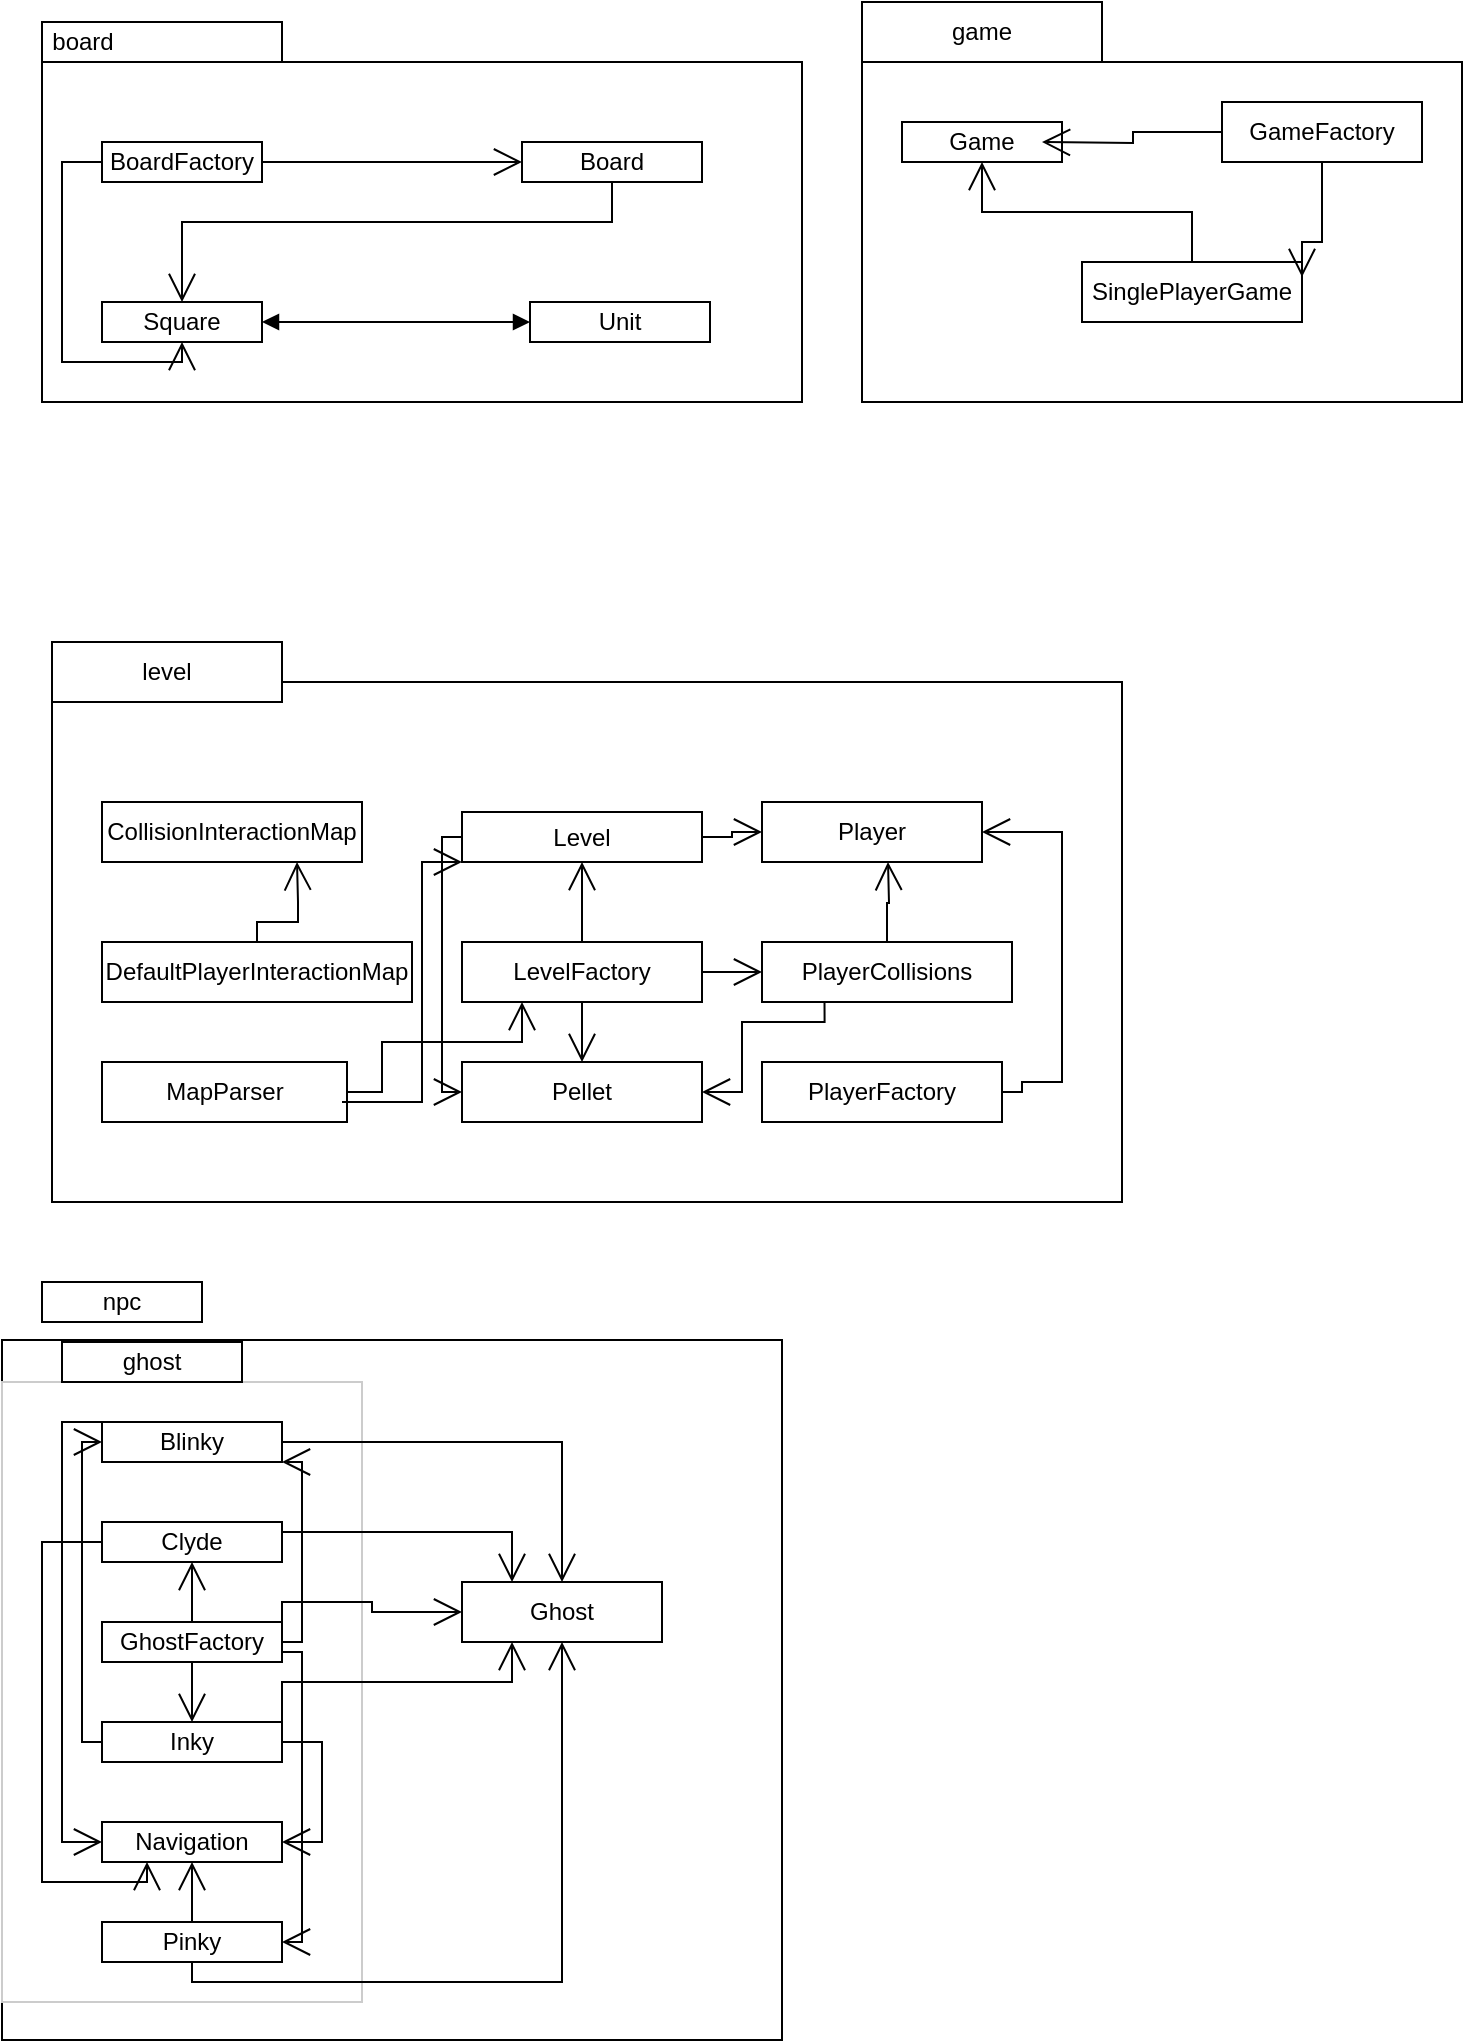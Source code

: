 <mxfile version="15.4.1" type="github">
  <diagram id="rdmNm7blJMBrnPc9yoXX" name="Page-1">
    <mxGraphModel dx="998" dy="845" grid="1" gridSize="10" guides="1" tooltips="1" connect="1" arrows="1" fold="1" page="1" pageScale="1" pageWidth="827" pageHeight="1169" math="0" shadow="0">
      <root>
        <mxCell id="0" />
        <mxCell id="1" parent="0" />
        <mxCell id="NA3H21Q3aeugYwYsM-4N-1" value="" style="rounded=0;whiteSpace=wrap;html=1;" vertex="1" parent="1">
          <mxGeometry x="80" y="180" width="380" height="170" as="geometry" />
        </mxCell>
        <mxCell id="NA3H21Q3aeugYwYsM-4N-2" value="" style="rounded=0;whiteSpace=wrap;html=1;" vertex="1" parent="1">
          <mxGeometry x="80" y="160" width="120" height="20" as="geometry" />
        </mxCell>
        <mxCell id="NA3H21Q3aeugYwYsM-4N-3" value="board" style="text;html=1;align=center;verticalAlign=middle;resizable=0;points=[];autosize=1;strokeColor=none;fillColor=none;" vertex="1" parent="1">
          <mxGeometry x="75" y="160" width="50" height="20" as="geometry" />
        </mxCell>
        <mxCell id="NA3H21Q3aeugYwYsM-4N-4" value="BoardFactory" style="rounded=0;whiteSpace=wrap;html=1;" vertex="1" parent="1">
          <mxGeometry x="110" y="220" width="80" height="20" as="geometry" />
        </mxCell>
        <mxCell id="NA3H21Q3aeugYwYsM-4N-5" value="Board" style="rounded=0;whiteSpace=wrap;html=1;" vertex="1" parent="1">
          <mxGeometry x="320" y="220" width="90" height="20" as="geometry" />
        </mxCell>
        <mxCell id="NA3H21Q3aeugYwYsM-4N-8" value="Square" style="rounded=0;whiteSpace=wrap;html=1;" vertex="1" parent="1">
          <mxGeometry x="110" y="300" width="80" height="20" as="geometry" />
        </mxCell>
        <mxCell id="NA3H21Q3aeugYwYsM-4N-10" value="" style="rounded=0;whiteSpace=wrap;html=1;" vertex="1" parent="1">
          <mxGeometry x="490" y="180" width="300" height="170" as="geometry" />
        </mxCell>
        <mxCell id="NA3H21Q3aeugYwYsM-4N-11" value="game" style="rounded=0;whiteSpace=wrap;html=1;" vertex="1" parent="1">
          <mxGeometry x="490" y="150" width="120" height="30" as="geometry" />
        </mxCell>
        <mxCell id="NA3H21Q3aeugYwYsM-4N-9" value="Unit" style="rounded=0;whiteSpace=wrap;html=1;" vertex="1" parent="1">
          <mxGeometry x="324" y="300" width="90" height="20" as="geometry" />
        </mxCell>
        <mxCell id="NA3H21Q3aeugYwYsM-4N-17" value="" style="endArrow=open;endFill=1;endSize=12;html=1;rounded=0;edgeStyle=orthogonalEdgeStyle;" edge="1" parent="1" source="NA3H21Q3aeugYwYsM-4N-5" target="NA3H21Q3aeugYwYsM-4N-8">
          <mxGeometry width="160" relative="1" as="geometry">
            <mxPoint x="220" y="240" as="sourcePoint" />
            <mxPoint x="380" y="240" as="targetPoint" />
            <Array as="points">
              <mxPoint x="365" y="260" />
              <mxPoint x="150" y="260" />
            </Array>
          </mxGeometry>
        </mxCell>
        <mxCell id="NA3H21Q3aeugYwYsM-4N-18" value="" style="endArrow=open;endFill=1;endSize=12;html=1;rounded=0;edgeStyle=orthogonalEdgeStyle;" edge="1" parent="1" source="NA3H21Q3aeugYwYsM-4N-4" target="NA3H21Q3aeugYwYsM-4N-5">
          <mxGeometry width="160" relative="1" as="geometry">
            <mxPoint x="220" y="240" as="sourcePoint" />
            <mxPoint x="380" y="240" as="targetPoint" />
          </mxGeometry>
        </mxCell>
        <mxCell id="NA3H21Q3aeugYwYsM-4N-19" value="" style="endArrow=open;endFill=1;endSize=12;html=1;rounded=0;edgeStyle=orthogonalEdgeStyle;entryX=0.5;entryY=1;entryDx=0;entryDy=0;exitX=0;exitY=0.5;exitDx=0;exitDy=0;" edge="1" parent="1" source="NA3H21Q3aeugYwYsM-4N-4" target="NA3H21Q3aeugYwYsM-4N-8">
          <mxGeometry width="160" relative="1" as="geometry">
            <mxPoint x="180" y="230" as="sourcePoint" />
            <mxPoint x="380" y="240" as="targetPoint" />
            <Array as="points">
              <mxPoint x="90" y="230" />
              <mxPoint x="90" y="330" />
              <mxPoint x="150" y="330" />
            </Array>
          </mxGeometry>
        </mxCell>
        <mxCell id="NA3H21Q3aeugYwYsM-4N-27" value="" style="endArrow=block;startArrow=block;endFill=1;startFill=1;html=1;rounded=0;edgeStyle=orthogonalEdgeStyle;entryX=0;entryY=0.5;entryDx=0;entryDy=0;exitX=1;exitY=0.5;exitDx=0;exitDy=0;" edge="1" parent="1" source="NA3H21Q3aeugYwYsM-4N-8" target="NA3H21Q3aeugYwYsM-4N-9">
          <mxGeometry width="160" relative="1" as="geometry">
            <mxPoint x="220" y="240" as="sourcePoint" />
            <mxPoint x="380" y="240" as="targetPoint" />
            <Array as="points" />
          </mxGeometry>
        </mxCell>
        <mxCell id="NA3H21Q3aeugYwYsM-4N-28" value="Game" style="rounded=0;whiteSpace=wrap;html=1;" vertex="1" parent="1">
          <mxGeometry x="510" y="210" width="80" height="20" as="geometry" />
        </mxCell>
        <mxCell id="NA3H21Q3aeugYwYsM-4N-29" value="SinglePlayerGame" style="rounded=0;whiteSpace=wrap;html=1;" vertex="1" parent="1">
          <mxGeometry x="600" y="280" width="110" height="30" as="geometry" />
        </mxCell>
        <mxCell id="NA3H21Q3aeugYwYsM-4N-30" value="GameFactory" style="rounded=0;whiteSpace=wrap;html=1;" vertex="1" parent="1">
          <mxGeometry x="670" y="200" width="100" height="30" as="geometry" />
        </mxCell>
        <mxCell id="NA3H21Q3aeugYwYsM-4N-32" value="" style="endArrow=open;endFill=1;endSize=12;html=1;rounded=0;edgeStyle=orthogonalEdgeStyle;exitX=0;exitY=0.5;exitDx=0;exitDy=0;" edge="1" parent="1" source="NA3H21Q3aeugYwYsM-4N-30">
          <mxGeometry width="160" relative="1" as="geometry">
            <mxPoint x="350" y="140" as="sourcePoint" />
            <mxPoint x="580" y="220" as="targetPoint" />
          </mxGeometry>
        </mxCell>
        <mxCell id="NA3H21Q3aeugYwYsM-4N-33" value="" style="endArrow=open;endFill=1;endSize=12;html=1;rounded=0;edgeStyle=orthogonalEdgeStyle;exitX=0.5;exitY=1;exitDx=0;exitDy=0;entryX=1;entryY=0.25;entryDx=0;entryDy=0;" edge="1" parent="1" source="NA3H21Q3aeugYwYsM-4N-30" target="NA3H21Q3aeugYwYsM-4N-29">
          <mxGeometry width="160" relative="1" as="geometry">
            <mxPoint x="350" y="140" as="sourcePoint" />
            <mxPoint x="510" y="140" as="targetPoint" />
            <Array as="points">
              <mxPoint x="720" y="270" />
              <mxPoint x="710" y="270" />
            </Array>
          </mxGeometry>
        </mxCell>
        <mxCell id="NA3H21Q3aeugYwYsM-4N-34" value="" style="endArrow=open;endFill=1;endSize=12;html=1;rounded=0;edgeStyle=orthogonalEdgeStyle;exitX=0.5;exitY=0;exitDx=0;exitDy=0;entryX=0.5;entryY=1;entryDx=0;entryDy=0;" edge="1" parent="1" source="NA3H21Q3aeugYwYsM-4N-29" target="NA3H21Q3aeugYwYsM-4N-28">
          <mxGeometry width="160" relative="1" as="geometry">
            <mxPoint x="350" y="140" as="sourcePoint" />
            <mxPoint x="510" y="140" as="targetPoint" />
          </mxGeometry>
        </mxCell>
        <mxCell id="NA3H21Q3aeugYwYsM-4N-35" value="" style="rounded=0;whiteSpace=wrap;html=1;" vertex="1" parent="1">
          <mxGeometry x="85" y="490" width="535" height="260" as="geometry" />
        </mxCell>
        <mxCell id="NA3H21Q3aeugYwYsM-4N-36" value="level" style="rounded=0;whiteSpace=wrap;html=1;" vertex="1" parent="1">
          <mxGeometry x="85" y="470" width="115" height="30" as="geometry" />
        </mxCell>
        <mxCell id="NA3H21Q3aeugYwYsM-4N-37" value="CollisionInteractionMap" style="rounded=0;whiteSpace=wrap;html=1;" vertex="1" parent="1">
          <mxGeometry x="110" y="550" width="130" height="30" as="geometry" />
        </mxCell>
        <mxCell id="NA3H21Q3aeugYwYsM-4N-38" value="DefaultPlayerInteractionMap" style="rounded=0;whiteSpace=wrap;html=1;" vertex="1" parent="1">
          <mxGeometry x="110" y="620" width="155" height="30" as="geometry" />
        </mxCell>
        <mxCell id="NA3H21Q3aeugYwYsM-4N-39" value="Level" style="rounded=0;whiteSpace=wrap;html=1;" vertex="1" parent="1">
          <mxGeometry x="290" y="555" width="120" height="25" as="geometry" />
        </mxCell>
        <mxCell id="NA3H21Q3aeugYwYsM-4N-40" value="LevelFactory" style="rounded=0;whiteSpace=wrap;html=1;" vertex="1" parent="1">
          <mxGeometry x="290" y="620" width="120" height="30" as="geometry" />
        </mxCell>
        <mxCell id="NA3H21Q3aeugYwYsM-4N-41" value="MapParser" style="rounded=0;whiteSpace=wrap;html=1;" vertex="1" parent="1">
          <mxGeometry x="110" y="680" width="122.5" height="30" as="geometry" />
        </mxCell>
        <mxCell id="NA3H21Q3aeugYwYsM-4N-42" value="Pellet" style="rounded=0;whiteSpace=wrap;html=1;" vertex="1" parent="1">
          <mxGeometry x="290" y="680" width="120" height="30" as="geometry" />
        </mxCell>
        <mxCell id="NA3H21Q3aeugYwYsM-4N-43" value="Player" style="rounded=0;whiteSpace=wrap;html=1;" vertex="1" parent="1">
          <mxGeometry x="440" y="550" width="110" height="30" as="geometry" />
        </mxCell>
        <mxCell id="NA3H21Q3aeugYwYsM-4N-44" value="PlayerCollisions" style="rounded=0;whiteSpace=wrap;html=1;" vertex="1" parent="1">
          <mxGeometry x="440" y="620" width="125" height="30" as="geometry" />
        </mxCell>
        <mxCell id="NA3H21Q3aeugYwYsM-4N-45" value="PlayerFactory" style="rounded=0;whiteSpace=wrap;html=1;" vertex="1" parent="1">
          <mxGeometry x="440" y="680" width="120" height="30" as="geometry" />
        </mxCell>
        <mxCell id="NA3H21Q3aeugYwYsM-4N-46" value="" style="endArrow=open;endFill=1;endSize=12;html=1;rounded=0;edgeStyle=orthogonalEdgeStyle;exitX=0.5;exitY=0;exitDx=0;exitDy=0;entryX=0.75;entryY=1;entryDx=0;entryDy=0;" edge="1" parent="1" source="NA3H21Q3aeugYwYsM-4N-38" target="NA3H21Q3aeugYwYsM-4N-37">
          <mxGeometry width="160" relative="1" as="geometry">
            <mxPoint x="300" y="480" as="sourcePoint" />
            <mxPoint x="460" y="480" as="targetPoint" />
            <Array as="points">
              <mxPoint x="188" y="610" />
              <mxPoint x="208" y="610" />
              <mxPoint x="208" y="600" />
              <mxPoint x="208" y="600" />
            </Array>
          </mxGeometry>
        </mxCell>
        <mxCell id="NA3H21Q3aeugYwYsM-4N-49" value="" style="endArrow=open;endFill=1;endSize=12;html=1;rounded=0;edgeStyle=orthogonalEdgeStyle;exitX=1;exitY=0.5;exitDx=0;exitDy=0;entryX=0;entryY=0.5;entryDx=0;entryDy=0;" edge="1" parent="1" source="NA3H21Q3aeugYwYsM-4N-39" target="NA3H21Q3aeugYwYsM-4N-43">
          <mxGeometry width="160" relative="1" as="geometry">
            <mxPoint x="220" y="690" as="sourcePoint" />
            <mxPoint x="380" y="690" as="targetPoint" />
          </mxGeometry>
        </mxCell>
        <mxCell id="NA3H21Q3aeugYwYsM-4N-50" value="" style="endArrow=open;endFill=1;endSize=12;html=1;rounded=0;edgeStyle=orthogonalEdgeStyle;exitX=0.5;exitY=0;exitDx=0;exitDy=0;entryX=0.5;entryY=1;entryDx=0;entryDy=0;" edge="1" parent="1" source="NA3H21Q3aeugYwYsM-4N-40" target="NA3H21Q3aeugYwYsM-4N-39">
          <mxGeometry width="160" relative="1" as="geometry">
            <mxPoint x="290" y="700" as="sourcePoint" />
            <mxPoint x="450" y="700" as="targetPoint" />
            <Array as="points" />
          </mxGeometry>
        </mxCell>
        <mxCell id="NA3H21Q3aeugYwYsM-4N-51" value="" style="endArrow=open;endFill=1;endSize=12;html=1;rounded=0;edgeStyle=orthogonalEdgeStyle;exitX=1;exitY=0.5;exitDx=0;exitDy=0;" edge="1" parent="1" source="NA3H21Q3aeugYwYsM-4N-40">
          <mxGeometry width="160" relative="1" as="geometry">
            <mxPoint x="290" y="700" as="sourcePoint" />
            <mxPoint x="440" y="635" as="targetPoint" />
          </mxGeometry>
        </mxCell>
        <mxCell id="NA3H21Q3aeugYwYsM-4N-52" value="" style="endArrow=open;endFill=1;endSize=12;html=1;rounded=0;edgeStyle=orthogonalEdgeStyle;exitX=0.5;exitY=1;exitDx=0;exitDy=0;entryX=0.5;entryY=0;entryDx=0;entryDy=0;" edge="1" parent="1" source="NA3H21Q3aeugYwYsM-4N-40" target="NA3H21Q3aeugYwYsM-4N-42">
          <mxGeometry width="160" relative="1" as="geometry">
            <mxPoint x="290" y="700" as="sourcePoint" />
            <mxPoint x="450" y="700" as="targetPoint" />
          </mxGeometry>
        </mxCell>
        <mxCell id="NA3H21Q3aeugYwYsM-4N-53" value="" style="endArrow=open;endFill=1;endSize=12;html=1;rounded=0;edgeStyle=orthogonalEdgeStyle;exitX=0;exitY=0.5;exitDx=0;exitDy=0;entryX=0;entryY=0.5;entryDx=0;entryDy=0;" edge="1" parent="1" source="NA3H21Q3aeugYwYsM-4N-39" target="NA3H21Q3aeugYwYsM-4N-42">
          <mxGeometry width="160" relative="1" as="geometry">
            <mxPoint x="290" y="700" as="sourcePoint" />
            <mxPoint x="450" y="700" as="targetPoint" />
          </mxGeometry>
        </mxCell>
        <mxCell id="NA3H21Q3aeugYwYsM-4N-54" value="" style="endArrow=open;endFill=1;endSize=12;html=1;rounded=0;edgeStyle=orthogonalEdgeStyle;exitX=1;exitY=0.5;exitDx=0;exitDy=0;entryX=0.25;entryY=1;entryDx=0;entryDy=0;" edge="1" parent="1" source="NA3H21Q3aeugYwYsM-4N-41" target="NA3H21Q3aeugYwYsM-4N-40">
          <mxGeometry width="160" relative="1" as="geometry">
            <mxPoint x="290" y="700" as="sourcePoint" />
            <mxPoint x="450" y="700" as="targetPoint" />
            <Array as="points">
              <mxPoint x="250" y="695" />
              <mxPoint x="250" y="670" />
              <mxPoint x="320" y="670" />
            </Array>
          </mxGeometry>
        </mxCell>
        <mxCell id="NA3H21Q3aeugYwYsM-4N-55" value="" style="endArrow=open;endFill=1;endSize=12;html=1;rounded=0;edgeStyle=orthogonalEdgeStyle;entryX=0;entryY=1;entryDx=0;entryDy=0;" edge="1" parent="1" target="NA3H21Q3aeugYwYsM-4N-39">
          <mxGeometry width="160" relative="1" as="geometry">
            <mxPoint x="230" y="700" as="sourcePoint" />
            <mxPoint x="450" y="700" as="targetPoint" />
            <Array as="points">
              <mxPoint x="270" y="700" />
              <mxPoint x="270" y="580" />
            </Array>
          </mxGeometry>
        </mxCell>
        <mxCell id="NA3H21Q3aeugYwYsM-4N-56" value="" style="endArrow=open;endFill=1;endSize=12;html=1;rounded=0;edgeStyle=orthogonalEdgeStyle;exitX=0.25;exitY=1;exitDx=0;exitDy=0;entryX=1;entryY=0.5;entryDx=0;entryDy=0;" edge="1" parent="1" source="NA3H21Q3aeugYwYsM-4N-44" target="NA3H21Q3aeugYwYsM-4N-42">
          <mxGeometry width="160" relative="1" as="geometry">
            <mxPoint x="290" y="700" as="sourcePoint" />
            <mxPoint x="450" y="700" as="targetPoint" />
            <Array as="points">
              <mxPoint x="471" y="660" />
              <mxPoint x="430" y="660" />
              <mxPoint x="430" y="695" />
            </Array>
          </mxGeometry>
        </mxCell>
        <mxCell id="NA3H21Q3aeugYwYsM-4N-58" value="" style="endArrow=open;endFill=1;endSize=12;html=1;rounded=0;edgeStyle=orthogonalEdgeStyle;exitX=0.5;exitY=0;exitDx=0;exitDy=0;" edge="1" parent="1" source="NA3H21Q3aeugYwYsM-4N-44">
          <mxGeometry width="160" relative="1" as="geometry">
            <mxPoint x="290" y="700" as="sourcePoint" />
            <mxPoint x="503" y="580" as="targetPoint" />
          </mxGeometry>
        </mxCell>
        <mxCell id="NA3H21Q3aeugYwYsM-4N-59" value="" style="endArrow=open;endFill=1;endSize=12;html=1;rounded=0;edgeStyle=orthogonalEdgeStyle;exitX=1;exitY=0.5;exitDx=0;exitDy=0;entryX=1;entryY=0.5;entryDx=0;entryDy=0;" edge="1" parent="1" source="NA3H21Q3aeugYwYsM-4N-45" target="NA3H21Q3aeugYwYsM-4N-43">
          <mxGeometry width="160" relative="1" as="geometry">
            <mxPoint x="290" y="700" as="sourcePoint" />
            <mxPoint x="450" y="700" as="targetPoint" />
            <Array as="points">
              <mxPoint x="570" y="695" />
              <mxPoint x="570" y="690" />
              <mxPoint x="590" y="690" />
              <mxPoint x="590" y="565" />
            </Array>
          </mxGeometry>
        </mxCell>
        <mxCell id="NA3H21Q3aeugYwYsM-4N-60" value="" style="rounded=0;whiteSpace=wrap;html=1;" vertex="1" parent="1">
          <mxGeometry x="60" y="819" width="390" height="350" as="geometry" />
        </mxCell>
        <mxCell id="NA3H21Q3aeugYwYsM-4N-61" value="npc" style="rounded=0;whiteSpace=wrap;html=1;" vertex="1" parent="1">
          <mxGeometry x="80" y="790" width="80" height="20" as="geometry" />
        </mxCell>
        <mxCell id="NA3H21Q3aeugYwYsM-4N-62" value="" style="rounded=0;whiteSpace=wrap;html=1;strokeColor=#CCCCCC;" vertex="1" parent="1">
          <mxGeometry x="60" y="840" width="180" height="310" as="geometry" />
        </mxCell>
        <mxCell id="NA3H21Q3aeugYwYsM-4N-63" value="Blinky" style="rounded=0;whiteSpace=wrap;html=1;" vertex="1" parent="1">
          <mxGeometry x="110" y="860" width="90" height="20" as="geometry" />
        </mxCell>
        <mxCell id="NA3H21Q3aeugYwYsM-4N-64" value="ghost" style="rounded=0;whiteSpace=wrap;html=1;" vertex="1" parent="1">
          <mxGeometry x="90" y="820" width="90" height="20" as="geometry" />
        </mxCell>
        <mxCell id="NA3H21Q3aeugYwYsM-4N-65" value="Clyde" style="rounded=0;whiteSpace=wrap;html=1;" vertex="1" parent="1">
          <mxGeometry x="110" y="910" width="90" height="20" as="geometry" />
        </mxCell>
        <mxCell id="NA3H21Q3aeugYwYsM-4N-66" value="GhostFactory" style="rounded=0;whiteSpace=wrap;html=1;" vertex="1" parent="1">
          <mxGeometry x="110" y="960" width="90" height="20" as="geometry" />
        </mxCell>
        <mxCell id="NA3H21Q3aeugYwYsM-4N-67" value="Inky" style="rounded=0;whiteSpace=wrap;html=1;" vertex="1" parent="1">
          <mxGeometry x="110" y="1010" width="90" height="20" as="geometry" />
        </mxCell>
        <mxCell id="NA3H21Q3aeugYwYsM-4N-68" value="Navigation" style="rounded=0;whiteSpace=wrap;html=1;" vertex="1" parent="1">
          <mxGeometry x="110" y="1060" width="90" height="20" as="geometry" />
        </mxCell>
        <mxCell id="NA3H21Q3aeugYwYsM-4N-69" value="Pinky" style="rounded=0;whiteSpace=wrap;html=1;" vertex="1" parent="1">
          <mxGeometry x="110" y="1110" width="90" height="20" as="geometry" />
        </mxCell>
        <mxCell id="NA3H21Q3aeugYwYsM-4N-70" value="Ghost" style="rounded=0;whiteSpace=wrap;html=1;" vertex="1" parent="1">
          <mxGeometry x="290" y="940" width="100" height="30" as="geometry" />
        </mxCell>
        <mxCell id="NA3H21Q3aeugYwYsM-4N-71" value="" style="endArrow=open;endFill=1;endSize=12;html=1;rounded=0;edgeStyle=orthogonalEdgeStyle;exitX=1;exitY=0.5;exitDx=0;exitDy=0;entryX=0.5;entryY=0;entryDx=0;entryDy=0;entryPerimeter=0;" edge="1" parent="1" source="NA3H21Q3aeugYwYsM-4N-63" target="NA3H21Q3aeugYwYsM-4N-70">
          <mxGeometry width="160" relative="1" as="geometry">
            <mxPoint x="170" y="1000" as="sourcePoint" />
            <mxPoint x="330" y="1000" as="targetPoint" />
          </mxGeometry>
        </mxCell>
        <mxCell id="NA3H21Q3aeugYwYsM-4N-72" value="" style="endArrow=open;endFill=1;endSize=12;html=1;rounded=0;edgeStyle=orthogonalEdgeStyle;exitX=1;exitY=0.25;exitDx=0;exitDy=0;entryX=0.25;entryY=0;entryDx=0;entryDy=0;" edge="1" parent="1" source="NA3H21Q3aeugYwYsM-4N-65" target="NA3H21Q3aeugYwYsM-4N-70">
          <mxGeometry width="160" relative="1" as="geometry">
            <mxPoint x="170" y="1000" as="sourcePoint" />
            <mxPoint x="330" y="1000" as="targetPoint" />
          </mxGeometry>
        </mxCell>
        <mxCell id="NA3H21Q3aeugYwYsM-4N-73" value="" style="endArrow=open;endFill=1;endSize=12;html=1;rounded=0;edgeStyle=orthogonalEdgeStyle;entryX=0.25;entryY=1;entryDx=0;entryDy=0;exitX=0;exitY=0.5;exitDx=0;exitDy=0;" edge="1" parent="1" source="NA3H21Q3aeugYwYsM-4N-65" target="NA3H21Q3aeugYwYsM-4N-68">
          <mxGeometry width="160" relative="1" as="geometry">
            <mxPoint x="170" y="1000" as="sourcePoint" />
            <mxPoint x="330" y="1000" as="targetPoint" />
            <Array as="points">
              <mxPoint x="80" y="920" />
              <mxPoint x="80" y="1090" />
              <mxPoint x="133" y="1090" />
            </Array>
          </mxGeometry>
        </mxCell>
        <mxCell id="NA3H21Q3aeugYwYsM-4N-75" value="" style="endArrow=open;endFill=1;endSize=12;html=1;rounded=0;edgeStyle=orthogonalEdgeStyle;exitX=0;exitY=0.25;exitDx=0;exitDy=0;" edge="1" parent="1" source="NA3H21Q3aeugYwYsM-4N-63">
          <mxGeometry width="160" relative="1" as="geometry">
            <mxPoint x="170" y="1000" as="sourcePoint" />
            <mxPoint x="110" y="1070" as="targetPoint" />
            <Array as="points">
              <mxPoint x="110" y="860" />
              <mxPoint x="90" y="860" />
              <mxPoint x="90" y="1070" />
            </Array>
          </mxGeometry>
        </mxCell>
        <mxCell id="NA3H21Q3aeugYwYsM-4N-76" value="" style="endArrow=open;endFill=1;endSize=12;html=1;rounded=0;edgeStyle=orthogonalEdgeStyle;exitX=1;exitY=0.5;exitDx=0;exitDy=0;" edge="1" parent="1" source="NA3H21Q3aeugYwYsM-4N-66">
          <mxGeometry width="160" relative="1" as="geometry">
            <mxPoint x="170" y="1000" as="sourcePoint" />
            <mxPoint x="200" y="880" as="targetPoint" />
            <Array as="points">
              <mxPoint x="210" y="970" />
              <mxPoint x="210" y="880" />
            </Array>
          </mxGeometry>
        </mxCell>
        <mxCell id="NA3H21Q3aeugYwYsM-4N-77" value="" style="endArrow=open;endFill=1;endSize=12;html=1;rounded=0;edgeStyle=orthogonalEdgeStyle;exitX=0.5;exitY=0;exitDx=0;exitDy=0;entryX=0.5;entryY=1;entryDx=0;entryDy=0;" edge="1" parent="1" source="NA3H21Q3aeugYwYsM-4N-66" target="NA3H21Q3aeugYwYsM-4N-65">
          <mxGeometry width="160" relative="1" as="geometry">
            <mxPoint x="170" y="1000" as="sourcePoint" />
            <mxPoint x="330" y="1000" as="targetPoint" />
          </mxGeometry>
        </mxCell>
        <mxCell id="NA3H21Q3aeugYwYsM-4N-78" value="" style="endArrow=open;endFill=1;endSize=12;html=1;rounded=0;edgeStyle=orthogonalEdgeStyle;exitX=0.5;exitY=1;exitDx=0;exitDy=0;entryX=0.5;entryY=0;entryDx=0;entryDy=0;" edge="1" parent="1" source="NA3H21Q3aeugYwYsM-4N-66" target="NA3H21Q3aeugYwYsM-4N-67">
          <mxGeometry width="160" relative="1" as="geometry">
            <mxPoint x="170" y="1000" as="sourcePoint" />
            <mxPoint x="330" y="1000" as="targetPoint" />
          </mxGeometry>
        </mxCell>
        <mxCell id="NA3H21Q3aeugYwYsM-4N-79" value="" style="endArrow=open;endFill=1;endSize=12;html=1;rounded=0;edgeStyle=orthogonalEdgeStyle;exitX=1;exitY=0.75;exitDx=0;exitDy=0;entryX=1;entryY=0.5;entryDx=0;entryDy=0;" edge="1" parent="1" source="NA3H21Q3aeugYwYsM-4N-66" target="NA3H21Q3aeugYwYsM-4N-69">
          <mxGeometry width="160" relative="1" as="geometry">
            <mxPoint x="170" y="1000" as="sourcePoint" />
            <mxPoint x="330" y="1000" as="targetPoint" />
          </mxGeometry>
        </mxCell>
        <mxCell id="NA3H21Q3aeugYwYsM-4N-80" value="" style="endArrow=open;endFill=1;endSize=12;html=1;rounded=0;edgeStyle=orthogonalEdgeStyle;exitX=1;exitY=0;exitDx=0;exitDy=0;entryX=0;entryY=0.5;entryDx=0;entryDy=0;" edge="1" parent="1" source="NA3H21Q3aeugYwYsM-4N-66" target="NA3H21Q3aeugYwYsM-4N-70">
          <mxGeometry width="160" relative="1" as="geometry">
            <mxPoint x="170" y="1000" as="sourcePoint" />
            <mxPoint x="330" y="1000" as="targetPoint" />
          </mxGeometry>
        </mxCell>
        <mxCell id="NA3H21Q3aeugYwYsM-4N-81" value="" style="endArrow=open;endFill=1;endSize=12;html=1;rounded=0;edgeStyle=orthogonalEdgeStyle;exitX=0;exitY=0.5;exitDx=0;exitDy=0;entryX=0;entryY=0.5;entryDx=0;entryDy=0;" edge="1" parent="1" source="NA3H21Q3aeugYwYsM-4N-67" target="NA3H21Q3aeugYwYsM-4N-63">
          <mxGeometry width="160" relative="1" as="geometry">
            <mxPoint x="170" y="1000" as="sourcePoint" />
            <mxPoint x="330" y="1000" as="targetPoint" />
          </mxGeometry>
        </mxCell>
        <mxCell id="NA3H21Q3aeugYwYsM-4N-82" value="" style="endArrow=open;endFill=1;endSize=12;html=1;rounded=0;edgeStyle=orthogonalEdgeStyle;exitX=1;exitY=0.5;exitDx=0;exitDy=0;entryX=1;entryY=0.5;entryDx=0;entryDy=0;" edge="1" parent="1" source="NA3H21Q3aeugYwYsM-4N-67" target="NA3H21Q3aeugYwYsM-4N-68">
          <mxGeometry width="160" relative="1" as="geometry">
            <mxPoint x="170" y="1000" as="sourcePoint" />
            <mxPoint x="330" y="1000" as="targetPoint" />
            <Array as="points">
              <mxPoint x="220" y="1020" />
              <mxPoint x="220" y="1070" />
            </Array>
          </mxGeometry>
        </mxCell>
        <mxCell id="NA3H21Q3aeugYwYsM-4N-83" value="" style="endArrow=open;endFill=1;endSize=12;html=1;rounded=0;edgeStyle=orthogonalEdgeStyle;exitX=1;exitY=0;exitDx=0;exitDy=0;entryX=0.25;entryY=1;entryDx=0;entryDy=0;" edge="1" parent="1" source="NA3H21Q3aeugYwYsM-4N-67" target="NA3H21Q3aeugYwYsM-4N-70">
          <mxGeometry width="160" relative="1" as="geometry">
            <mxPoint x="170" y="1000" as="sourcePoint" />
            <mxPoint x="330" y="1000" as="targetPoint" />
          </mxGeometry>
        </mxCell>
        <mxCell id="NA3H21Q3aeugYwYsM-4N-84" value="" style="endArrow=open;endFill=1;endSize=12;html=1;rounded=0;edgeStyle=orthogonalEdgeStyle;exitX=0.5;exitY=0;exitDx=0;exitDy=0;" edge="1" parent="1" source="NA3H21Q3aeugYwYsM-4N-69">
          <mxGeometry width="160" relative="1" as="geometry">
            <mxPoint x="170" y="1000" as="sourcePoint" />
            <mxPoint x="155" y="1080" as="targetPoint" />
          </mxGeometry>
        </mxCell>
        <mxCell id="NA3H21Q3aeugYwYsM-4N-85" value="" style="endArrow=open;endFill=1;endSize=12;html=1;rounded=0;edgeStyle=orthogonalEdgeStyle;exitX=0.5;exitY=1;exitDx=0;exitDy=0;entryX=0.5;entryY=1;entryDx=0;entryDy=0;" edge="1" parent="1" source="NA3H21Q3aeugYwYsM-4N-69" target="NA3H21Q3aeugYwYsM-4N-70">
          <mxGeometry width="160" relative="1" as="geometry">
            <mxPoint x="170" y="1000" as="sourcePoint" />
            <mxPoint x="330" y="1000" as="targetPoint" />
          </mxGeometry>
        </mxCell>
      </root>
    </mxGraphModel>
  </diagram>
</mxfile>
